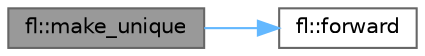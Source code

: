 digraph "fl::make_unique"
{
 // INTERACTIVE_SVG=YES
 // LATEX_PDF_SIZE
  bgcolor="transparent";
  edge [fontname=Helvetica,fontsize=10,labelfontname=Helvetica,labelfontsize=10];
  node [fontname=Helvetica,fontsize=10,shape=box,height=0.2,width=0.4];
  rankdir="LR";
  Node1 [id="Node000001",label="fl::make_unique",height=0.2,width=0.4,color="gray40", fillcolor="grey60", style="filled", fontcolor="black",tooltip=" "];
  Node1 -> Node2 [id="edge1_Node000001_Node000002",color="steelblue1",style="solid",tooltip=" "];
  Node2 [id="Node000002",label="fl::forward",height=0.2,width=0.4,color="grey40", fillcolor="white", style="filled",URL="$d4/d36/namespacefl_aed7245c077ae6f226d13c9ea795694a8.html#aed7245c077ae6f226d13c9ea795694a8",tooltip=" "];
}
